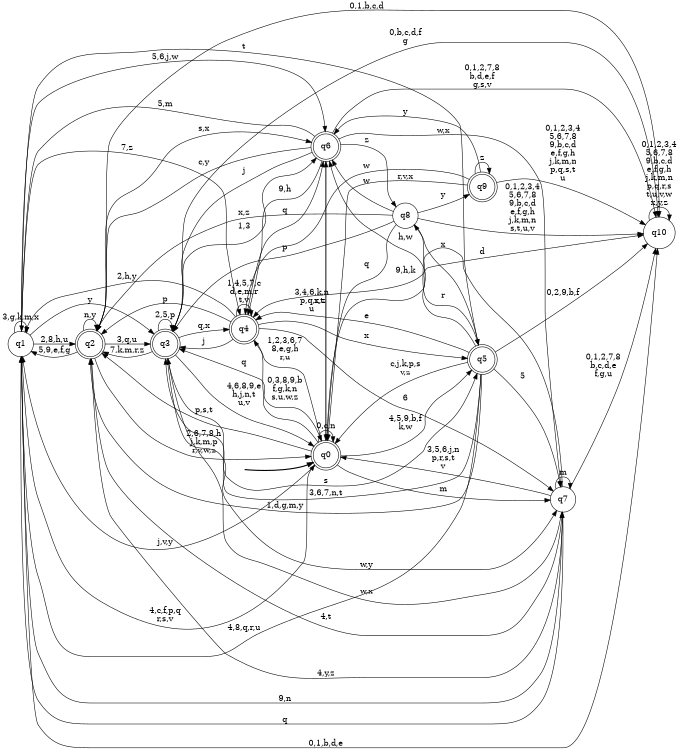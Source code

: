 digraph BlueStar {
__start0 [style = invis, shape = none, label = "", width = 0, height = 0];

rankdir=LR;
size="8,5";

s0 [style="rounded,filled", color="black", fillcolor="white" shape="doublecircle", label="q0"];
s1 [style="filled", color="black", fillcolor="white" shape="circle", label="q1"];
s2 [style="rounded,filled", color="black", fillcolor="white" shape="doublecircle", label="q2"];
s3 [style="rounded,filled", color="black", fillcolor="white" shape="doublecircle", label="q3"];
s4 [style="rounded,filled", color="black", fillcolor="white" shape="doublecircle", label="q4"];
s5 [style="rounded,filled", color="black", fillcolor="white" shape="doublecircle", label="q5"];
s6 [style="rounded,filled", color="black", fillcolor="white" shape="doublecircle", label="q6"];
s7 [style="filled", color="black", fillcolor="white" shape="circle", label="q7"];
s8 [style="filled", color="black", fillcolor="white" shape="circle", label="q8"];
s9 [style="rounded,filled", color="black", fillcolor="white" shape="doublecircle", label="q9"];
s10 [style="filled", color="black", fillcolor="white" shape="circle", label="q10"];
subgraph cluster_main { 
	graph [pad=".75", ranksep="0.15", nodesep="0.15"];
	 style=invis; 
	__start0 -> s0 [penwidth=2];
}
s0 -> s0 [label="0,c,n"];
s0 -> s1 [label="j,v,y"];
s0 -> s2 [label="p,s,t"];
s0 -> s3 [label="q"];
s0 -> s4 [label="1,2,3,6,7\n8,e,g,h\nr,u"];
s0 -> s5 [label="4,5,9,b,f\nk,w"];
s0 -> s6 [label="x,z"];
s0 -> s7 [label="m"];
s0 -> s10 [label="d"];
s1 -> s0 [label="4,c,f,p,q\nr,s,v"];
s1 -> s1 [label="3,g,k,m,x"];
s1 -> s2 [label="2,8,h,u"];
s1 -> s3 [label="y"];
s1 -> s4 [label="7,z"];
s1 -> s5 [label="t"];
s1 -> s6 [label="5,6,j,w"];
s1 -> s7 [label="9,n"];
s1 -> s10 [label="0,1,b,d,e"];
s2 -> s0 [label="2,6,7,8,h\nj,k,m,p\nr,v,w,z"];
s2 -> s1 [label="5,9,e,f,g"];
s2 -> s2 [label="n,y"];
s2 -> s3 [label="3,q,u"];
s2 -> s6 [label="s,x"];
s2 -> s7 [label="4,t"];
s2 -> s10 [label="0,1,b,c,d"];
s3 -> s0 [label="4,6,8,9,e\nh,j,n,t\nu,v"];
s3 -> s2 [label="7,k,m,r,z"];
s3 -> s3 [label="2,5,p"];
s3 -> s4 [label="q,x"];
s3 -> s5 [label="s"];
s3 -> s6 [label="1,3"];
s3 -> s7 [label="w,y"];
s3 -> s10 [label="0,b,c,d,f\ng"];
s4 -> s0 [label="0,3,8,9,b\nf,g,k,n\ns,u,w,z"];
s4 -> s1 [label="2,h,y"];
s4 -> s2 [label="p"];
s4 -> s3 [label="j"];
s4 -> s4 [label="1,4,5,7,c\nd,e,m,r\nt,v"];
s4 -> s5 [label="x"];
s4 -> s6 [label="q"];
s4 -> s7 [label="6"];
s5 -> s0 [label="c,j,k,p,s\nv,z"];
s5 -> s1 [label="4,8,q,r,u"];
s5 -> s2 [label="1,d,g,m,y"];
s5 -> s3 [label="3,6,7,n,t"];
s5 -> s4 [label="e"];
s5 -> s6 [label="h,w"];
s5 -> s7 [label="5"];
s5 -> s8 [label="x"];
s5 -> s10 [label="0,2,9,b,f"];
s6 -> s0 [label="3,4,6,k,n\np,q,r,t\nu"];
s6 -> s1 [label="5,m"];
s6 -> s2 [label="c,y"];
s6 -> s3 [label="j"];
s6 -> s4 [label="9,h"];
s6 -> s7 [label="w,x"];
s6 -> s8 [label="z"];
s6 -> s10 [label="0,1,2,7,8\nb,d,e,f\ng,s,v"];
s7 -> s0 [label="3,5,6,j,n\np,r,s,t\nv"];
s7 -> s1 [label="q"];
s7 -> s2 [label="4,y,z"];
s7 -> s3 [label="w,x"];
s7 -> s4 [label="9,h,k"];
s7 -> s7 [label="m"];
s7 -> s10 [label="0,1,2,7,8\nb,c,d,e\nf,g,u"];
s8 -> s0 [label="q"];
s8 -> s2 [label="x,z"];
s8 -> s3 [label="p"];
s8 -> s5 [label="r"];
s8 -> s6 [label="w"];
s8 -> s9 [label="y"];
s8 -> s10 [label="0,1,2,3,4\n5,6,7,8\n9,b,c,d\ne,f,g,h\nj,k,m,n\ns,t,u,v"];
s9 -> s0 [label="r,v,x"];
s9 -> s4 [label="w"];
s9 -> s6 [label="y"];
s9 -> s9 [label="z"];
s9 -> s10 [label="0,1,2,3,4\n5,6,7,8\n9,b,c,d\ne,f,g,h\nj,k,m,n\np,q,s,t\nu"];
s10 -> s10 [label="0,1,2,3,4\n5,6,7,8\n9,b,c,d\ne,f,g,h\nj,k,m,n\np,q,r,s\nt,u,v,w\nx,y,z"];

}
